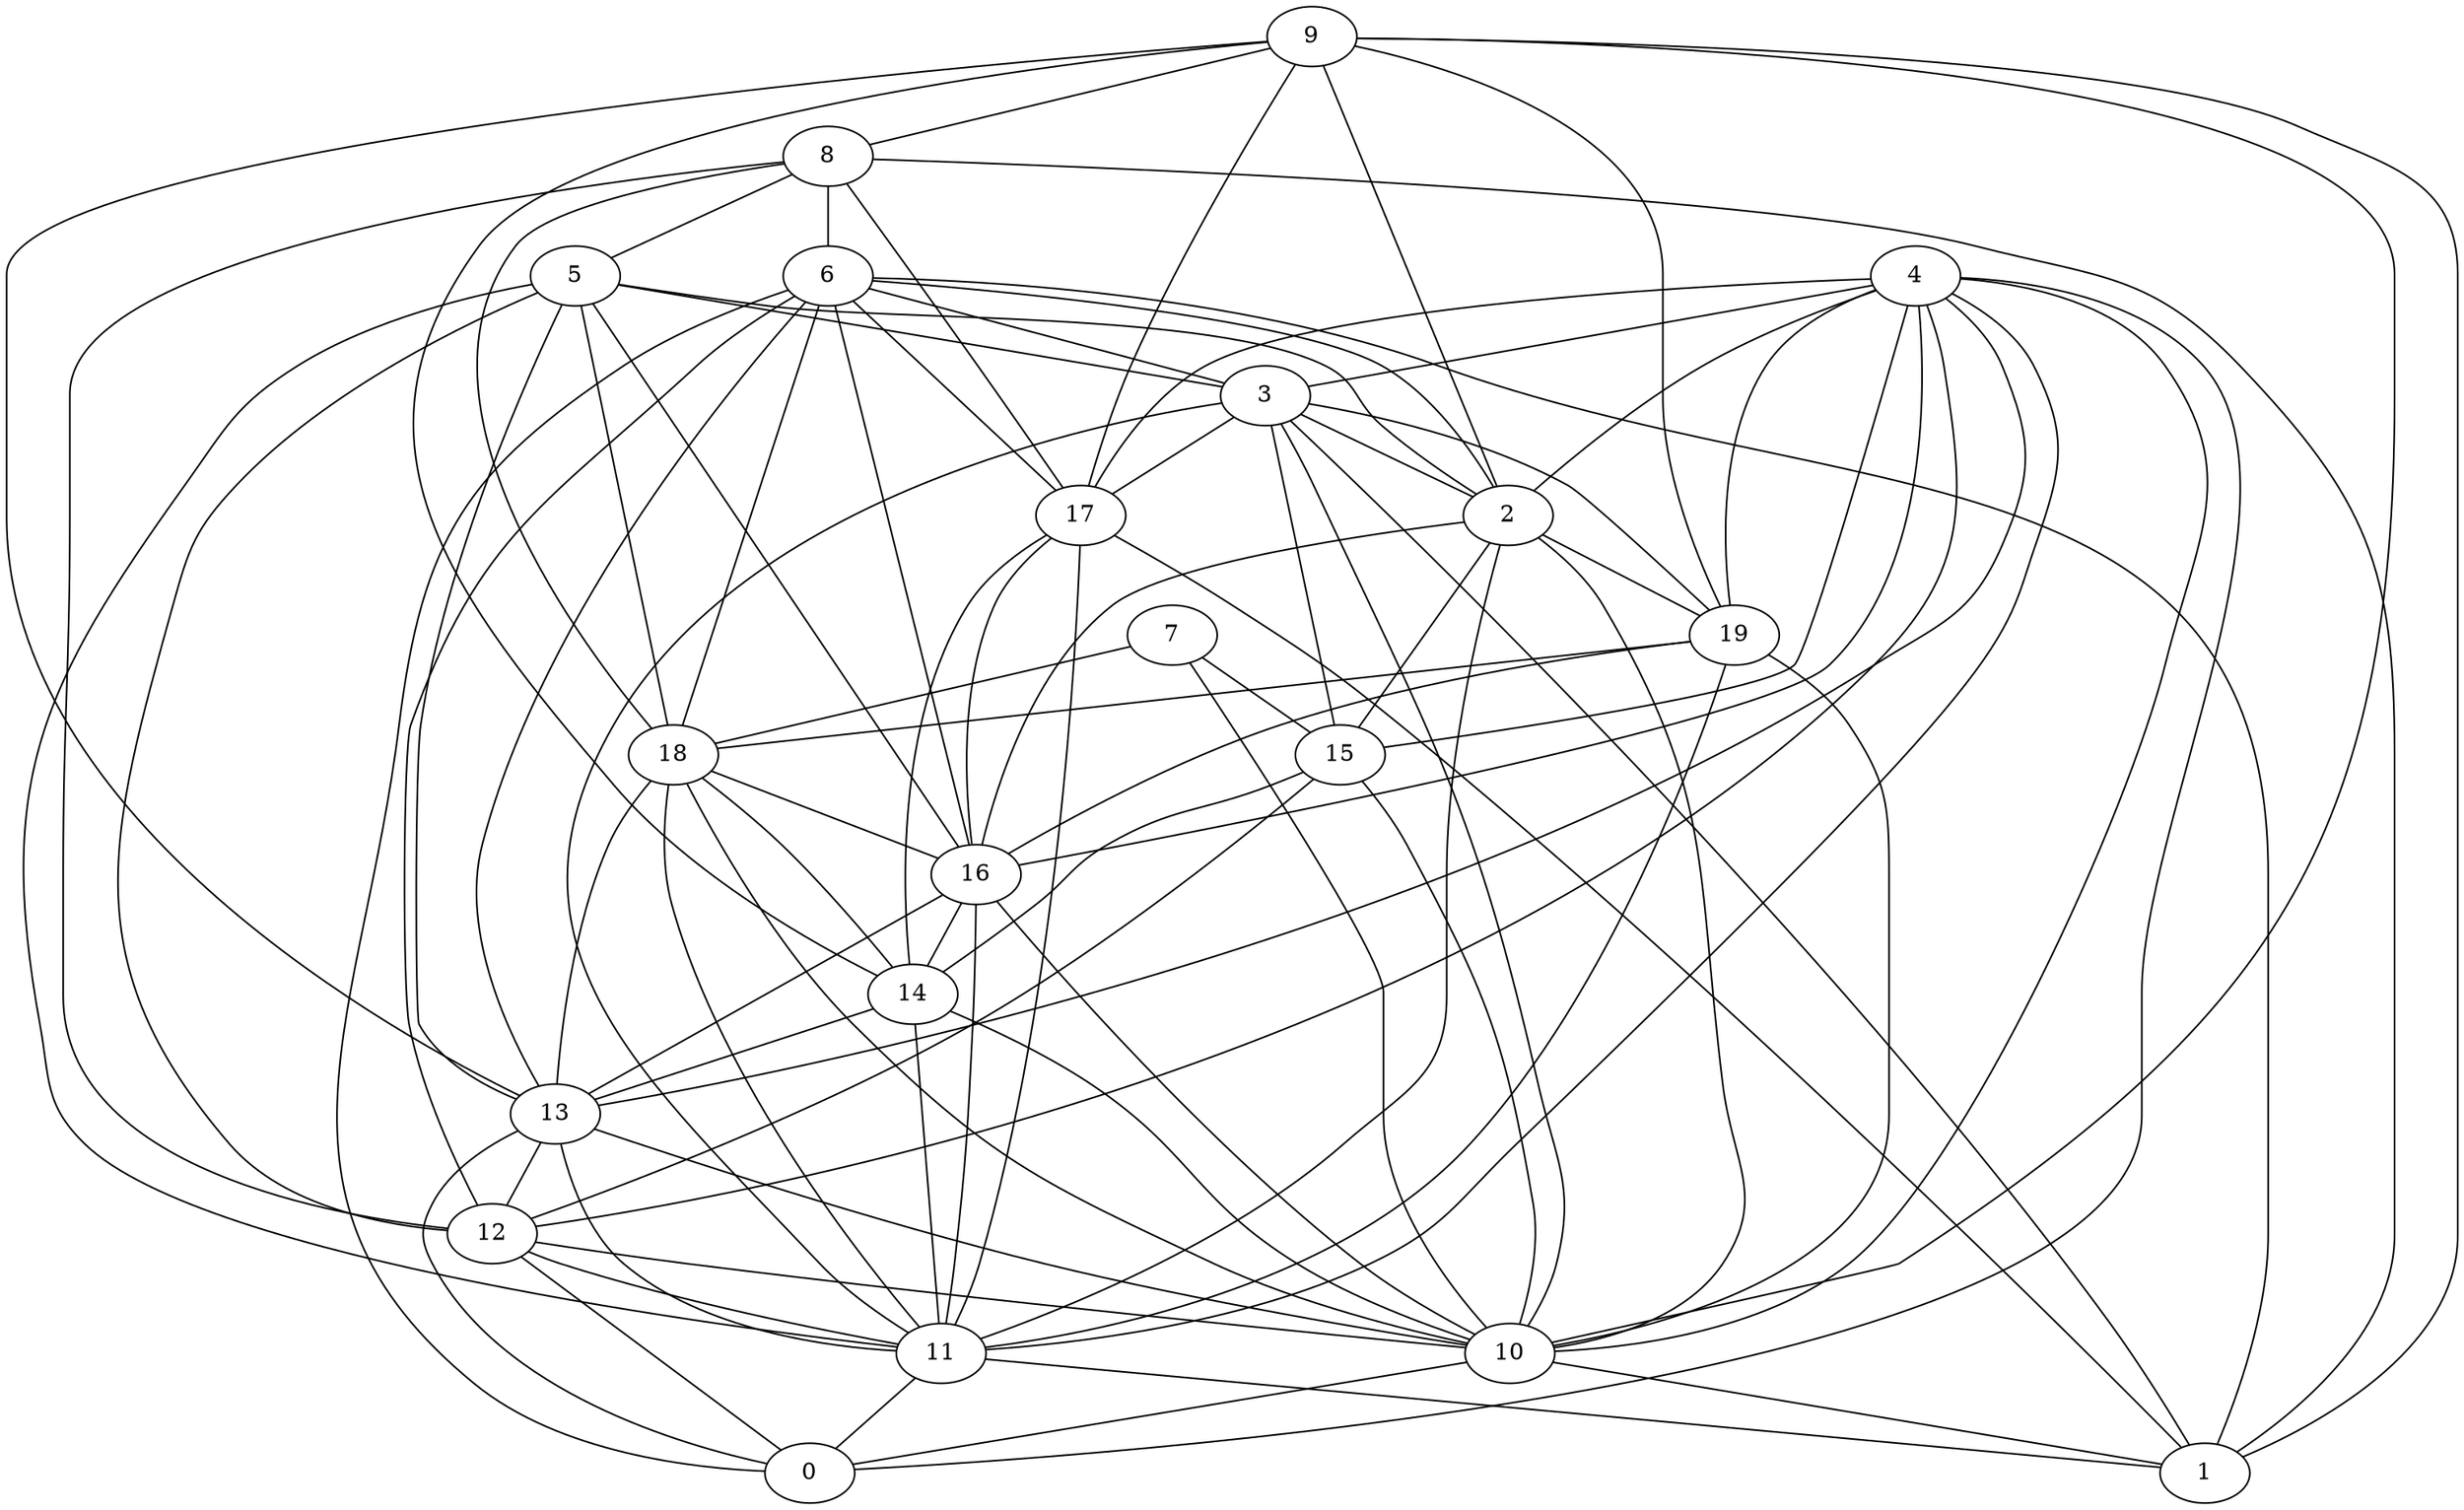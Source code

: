 digraph GG_graph {

subgraph G_graph {
edge [color = black]
"2" -> "10" [dir = none]
"2" -> "11" [dir = none]
"14" -> "13" [dir = none]
"14" -> "11" [dir = none]
"5" -> "18" [dir = none]
"5" -> "11" [dir = none]
"12" -> "11" [dir = none]
"12" -> "10" [dir = none]
"12" -> "0" [dir = none]
"4" -> "13" [dir = none]
"4" -> "10" [dir = none]
"4" -> "15" [dir = none]
"4" -> "17" [dir = none]
"4" -> "12" [dir = none]
"9" -> "8" [dir = none]
"9" -> "19" [dir = none]
"9" -> "17" [dir = none]
"9" -> "10" [dir = none]
"10" -> "0" [dir = none]
"10" -> "1" [dir = none]
"15" -> "14" [dir = none]
"15" -> "12" [dir = none]
"13" -> "12" [dir = none]
"13" -> "0" [dir = none]
"13" -> "10" [dir = none]
"6" -> "0" [dir = none]
"6" -> "16" [dir = none]
"6" -> "17" [dir = none]
"6" -> "1" [dir = none]
"6" -> "3" [dir = none]
"6" -> "18" [dir = none]
"6" -> "12" [dir = none]
"19" -> "11" [dir = none]
"19" -> "10" [dir = none]
"19" -> "18" [dir = none]
"19" -> "16" [dir = none]
"8" -> "17" [dir = none]
"8" -> "18" [dir = none]
"8" -> "5" [dir = none]
"16" -> "14" [dir = none]
"16" -> "10" [dir = none]
"16" -> "11" [dir = none]
"3" -> "10" [dir = none]
"3" -> "19" [dir = none]
"3" -> "2" [dir = none]
"3" -> "11" [dir = none]
"3" -> "1" [dir = none]
"11" -> "1" [dir = none]
"18" -> "10" [dir = none]
"18" -> "16" [dir = none]
"18" -> "11" [dir = none]
"7" -> "10" [dir = none]
"7" -> "15" [dir = none]
"7" -> "18" [dir = none]
"17" -> "16" [dir = none]
"17" -> "14" [dir = none]
"17" -> "1" [dir = none]
"17" -> "11" [dir = none]
"5" -> "3" [dir = none]
"9" -> "14" [dir = none]
"2" -> "16" [dir = none]
"5" -> "2" [dir = none]
"5" -> "13" [dir = none]
"9" -> "13" [dir = none]
"6" -> "13" [dir = none]
"4" -> "16" [dir = none]
"14" -> "10" [dir = none]
"8" -> "12" [dir = none]
"3" -> "15" [dir = none]
"5" -> "12" [dir = none]
"18" -> "13" [dir = none]
"4" -> "3" [dir = none]
"11" -> "0" [dir = none]
"4" -> "2" [dir = none]
"2" -> "19" [dir = none]
"4" -> "0" [dir = none]
"8" -> "1" [dir = none]
"13" -> "11" [dir = none]
"9" -> "2" [dir = none]
"6" -> "2" [dir = none]
"5" -> "16" [dir = none]
"4" -> "19" [dir = none]
"15" -> "10" [dir = none]
"3" -> "17" [dir = none]
"2" -> "15" [dir = none]
"18" -> "14" [dir = none]
"4" -> "11" [dir = none]
"9" -> "1" [dir = none]
"16" -> "13" [dir = none]
"8" -> "6" [dir = none]
}

}
